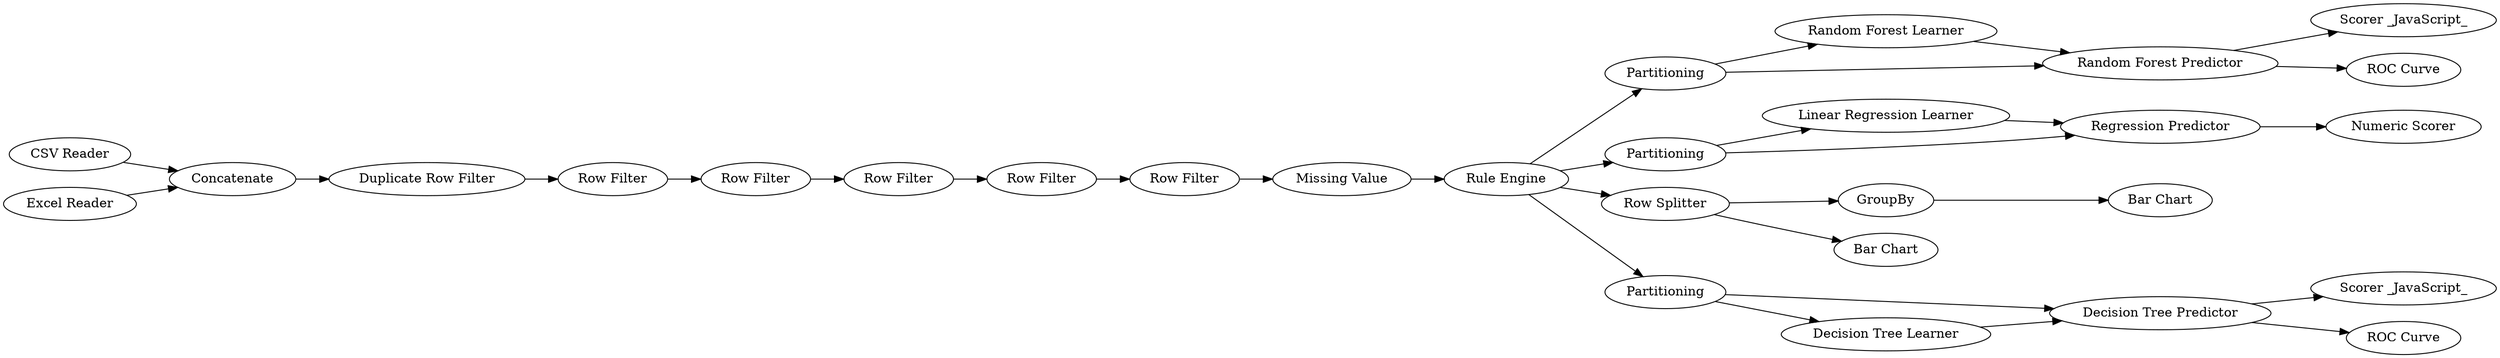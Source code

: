digraph {
	"38526353330222204_25" [label="Row Filter"]
	"8023142414432391452_23" [label="Linear Regression Learner"]
	"8023142414432391452_19" [label="Random Forest Learner"]
	"8023142414432391452_33" [label="Scorer _JavaScript_"]
	"8023142414432391452_27" [label="Numeric Scorer"]
	"8023142414432391452_21" [label=Partitioning]
	"8023142414432391452_11" [label="Decision Tree Predictor"]
	"38526353330222204_5" [label="Rule Engine"]
	"8023142414432391452_22" [label="ROC Curve"]
	"38526353330222204_31" [label="Duplicate Row Filter"]
	"8023142414432391452_10" [label="Decision Tree Learner"]
	"8023142414432391452_3" [label=Concatenate]
	"8023142414432391452_24" [label="Regression Predictor"]
	"8023142414432391452_1" [label="CSV Reader"]
	"8023142414432391452_8" [label="Bar Chart"]
	"8023142414432391452_26" [label=Partitioning]
	"38526353330222204_29" [label="Row Filter"]
	"38526353330222204_28" [label="Row Filter"]
	"8023142414432391452_7" [label=GroupBy]
	"38526353330222204_33" [label="Missing Value"]
	"8023142414432391452_9" [label="Bar Chart"]
	"8023142414432391452_2" [label="Excel Reader"]
	"38526353330222204_32" [label="Row Filter"]
	"8023142414432391452_20" [label="Random Forest Predictor"]
	"38526353330222204_30" [label="Row Filter"]
	"8023142414432391452_34" [label="Scorer _JavaScript_"]
	"8023142414432391452_12" [label="ROC Curve"]
	"8023142414432391452_6" [label="Row Splitter"]
	"8023142414432391452_13" [label=Partitioning]
	"8023142414432391452_21" -> "8023142414432391452_20"
	"8023142414432391452_6" -> "8023142414432391452_9"
	"8023142414432391452_11" -> "8023142414432391452_12"
	"8023142414432391452_11" -> "8023142414432391452_34"
	"38526353330222204_25" -> "38526353330222204_32"
	"38526353330222204_5" -> "8023142414432391452_26"
	"38526353330222204_29" -> "38526353330222204_28"
	"38526353330222204_5" -> "8023142414432391452_6"
	"38526353330222204_28" -> "38526353330222204_25"
	"8023142414432391452_19" -> "8023142414432391452_20"
	"8023142414432391452_26" -> "8023142414432391452_24"
	"8023142414432391452_21" -> "8023142414432391452_19"
	"8023142414432391452_2" -> "8023142414432391452_3"
	"8023142414432391452_1" -> "8023142414432391452_3"
	"8023142414432391452_10" -> "8023142414432391452_11"
	"38526353330222204_31" -> "38526353330222204_30"
	"8023142414432391452_20" -> "8023142414432391452_22"
	"8023142414432391452_13" -> "8023142414432391452_11"
	"8023142414432391452_24" -> "8023142414432391452_27"
	"8023142414432391452_6" -> "8023142414432391452_7"
	"8023142414432391452_26" -> "8023142414432391452_23"
	"8023142414432391452_7" -> "8023142414432391452_8"
	"38526353330222204_33" -> "38526353330222204_5"
	"38526353330222204_5" -> "8023142414432391452_21"
	"8023142414432391452_20" -> "8023142414432391452_33"
	"38526353330222204_32" -> "38526353330222204_33"
	"38526353330222204_5" -> "8023142414432391452_13"
	"38526353330222204_30" -> "38526353330222204_29"
	"8023142414432391452_3" -> "38526353330222204_31"
	"8023142414432391452_23" -> "8023142414432391452_24"
	"8023142414432391452_13" -> "8023142414432391452_10"
	rankdir=LR
}
